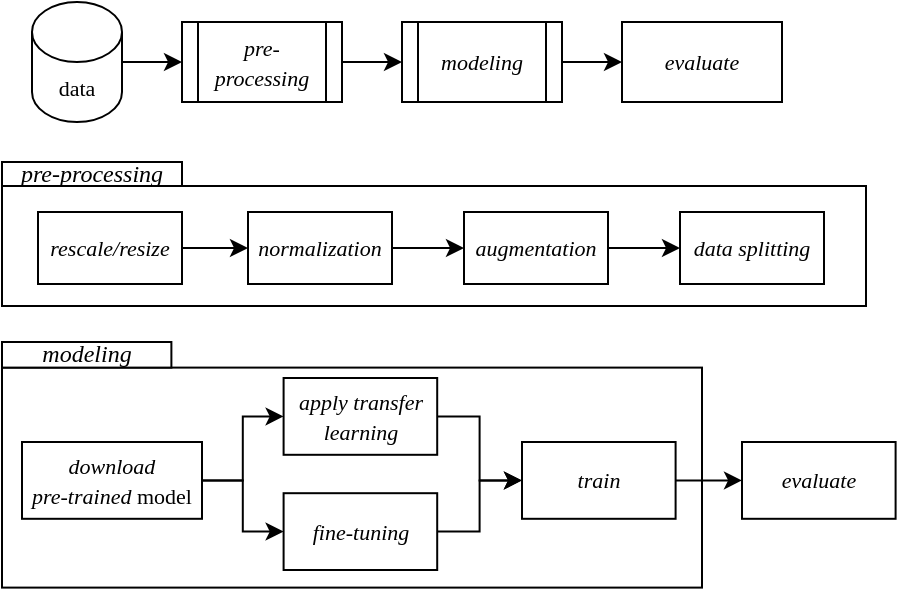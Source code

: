 <mxfile version="21.3.8" type="github">
  <diagram name="Page-1" id="NlF8WP0hre4RFLIRDRxA">
    <mxGraphModel dx="541" dy="1129" grid="1" gridSize="10" guides="1" tooltips="1" connect="1" arrows="1" fold="1" page="1" pageScale="1" pageWidth="850" pageHeight="1100" math="0" shadow="0">
      <root>
        <mxCell id="0" />
        <mxCell id="1" parent="0" />
        <mxCell id="evn2XHRo-gEDotEbOlT9-27" style="edgeStyle=orthogonalEdgeStyle;rounded=0;orthogonalLoop=1;jettySize=auto;html=1;entryX=0;entryY=0.5;entryDx=0;entryDy=0;" parent="1" source="evn2XHRo-gEDotEbOlT9-1" target="evn2XHRo-gEDotEbOlT9-2" edge="1">
          <mxGeometry relative="1" as="geometry" />
        </mxCell>
        <mxCell id="evn2XHRo-gEDotEbOlT9-1" value="&lt;font style=&quot;font-size: 11px;&quot; face=&quot;Times New Roman&quot;&gt;data&lt;/font&gt;" style="shape=cylinder3;whiteSpace=wrap;html=1;boundedLbl=1;backgroundOutline=1;size=15;" parent="1" vertex="1">
          <mxGeometry x="25" y="230" width="45" height="60" as="geometry" />
        </mxCell>
        <mxCell id="evn2XHRo-gEDotEbOlT9-28" style="edgeStyle=orthogonalEdgeStyle;rounded=0;orthogonalLoop=1;jettySize=auto;html=1;entryX=0;entryY=0.5;entryDx=0;entryDy=0;" parent="1" source="evn2XHRo-gEDotEbOlT9-2" target="vb6BDJxURzVaK_Un-Pn5-1" edge="1">
          <mxGeometry relative="1" as="geometry">
            <mxPoint x="280" y="250" as="targetPoint" />
          </mxGeometry>
        </mxCell>
        <mxCell id="evn2XHRo-gEDotEbOlT9-2" value="&lt;i&gt;&lt;font style=&quot;font-size: 11px;&quot; face=&quot;Times New Roman&quot;&gt;pre-processing&lt;/font&gt;&lt;/i&gt;" style="shape=process;whiteSpace=wrap;html=1;backgroundOutline=1;" parent="1" vertex="1">
          <mxGeometry x="100" y="240" width="80" height="40" as="geometry" />
        </mxCell>
        <mxCell id="evn2XHRo-gEDotEbOlT9-5" value="&lt;i&gt;&lt;font style=&quot;font-size: 11px;&quot; face=&quot;Times New Roman&quot;&gt;evaluate&lt;/font&gt;&lt;/i&gt;" style="rounded=0;whiteSpace=wrap;html=1;" parent="1" vertex="1">
          <mxGeometry x="320" y="240" width="80" height="40" as="geometry" />
        </mxCell>
        <mxCell id="MpTN_c-1IKIbRrfRc6SA-2" value="" style="group" parent="1" vertex="1" connectable="0">
          <mxGeometry x="10" y="310" width="432" height="150" as="geometry" />
        </mxCell>
        <mxCell id="MpTN_c-1IKIbRrfRc6SA-1" value="" style="rounded=0;whiteSpace=wrap;html=1;" parent="MpTN_c-1IKIbRrfRc6SA-2" vertex="1">
          <mxGeometry y="12" width="432" height="60" as="geometry" />
        </mxCell>
        <mxCell id="evn2XHRo-gEDotEbOlT9-21" value="&lt;i&gt;&lt;font style=&quot;font-size: 11px;&quot; face=&quot;Times New Roman&quot;&gt;rescale/resize&lt;/font&gt;&lt;/i&gt;" style="rounded=0;whiteSpace=wrap;html=1;" parent="MpTN_c-1IKIbRrfRc6SA-2" vertex="1">
          <mxGeometry x="18" y="25.0" width="72" height="36.0" as="geometry" />
        </mxCell>
        <mxCell id="evn2XHRo-gEDotEbOlT9-22" value="&lt;i&gt;&lt;font style=&quot;font-size: 11px;&quot; face=&quot;Times New Roman&quot;&gt;normalization&lt;/font&gt;&lt;/i&gt;" style="rounded=0;whiteSpace=wrap;html=1;" parent="MpTN_c-1IKIbRrfRc6SA-2" vertex="1">
          <mxGeometry x="123" y="25.0" width="72" height="36.0" as="geometry" />
        </mxCell>
        <mxCell id="evn2XHRo-gEDotEbOlT9-25" style="edgeStyle=orthogonalEdgeStyle;rounded=0;orthogonalLoop=1;jettySize=auto;html=1;" parent="MpTN_c-1IKIbRrfRc6SA-2" source="evn2XHRo-gEDotEbOlT9-21" target="evn2XHRo-gEDotEbOlT9-22" edge="1">
          <mxGeometry relative="1" as="geometry" />
        </mxCell>
        <mxCell id="vb6BDJxURzVaK_Un-Pn5-28" style="edgeStyle=orthogonalEdgeStyle;rounded=0;orthogonalLoop=1;jettySize=auto;html=1;" parent="MpTN_c-1IKIbRrfRc6SA-2" source="evn2XHRo-gEDotEbOlT9-23" target="vb6BDJxURzVaK_Un-Pn5-27" edge="1">
          <mxGeometry relative="1" as="geometry" />
        </mxCell>
        <mxCell id="evn2XHRo-gEDotEbOlT9-23" value="&lt;i&gt;&lt;font style=&quot;font-size: 11px;&quot; face=&quot;Times New Roman&quot;&gt;augmentation&lt;br&gt;&lt;/font&gt;&lt;/i&gt;" style="rounded=0;whiteSpace=wrap;html=1;" parent="MpTN_c-1IKIbRrfRc6SA-2" vertex="1">
          <mxGeometry x="231" y="25.0" width="72" height="36.0" as="geometry" />
        </mxCell>
        <mxCell id="evn2XHRo-gEDotEbOlT9-26" style="edgeStyle=orthogonalEdgeStyle;rounded=0;orthogonalLoop=1;jettySize=auto;html=1;" parent="MpTN_c-1IKIbRrfRc6SA-2" source="evn2XHRo-gEDotEbOlT9-22" target="evn2XHRo-gEDotEbOlT9-23" edge="1">
          <mxGeometry relative="1" as="geometry" />
        </mxCell>
        <mxCell id="evn2XHRo-gEDotEbOlT9-24" value="&lt;font face=&quot;Times New Roman&quot;&gt;&lt;i&gt;pre-processing&lt;/i&gt;&lt;/font&gt;" style="rounded=0;whiteSpace=wrap;html=1;" parent="MpTN_c-1IKIbRrfRc6SA-2" vertex="1">
          <mxGeometry width="90" height="12" as="geometry" />
        </mxCell>
        <mxCell id="vb6BDJxURzVaK_Un-Pn5-27" value="&lt;font style=&quot;font-size: 11px;&quot; face=&quot;Times New Roman&quot;&gt;&lt;i&gt;data splitting&lt;/i&gt;&lt;/font&gt;" style="rounded=0;whiteSpace=wrap;html=1;" parent="MpTN_c-1IKIbRrfRc6SA-2" vertex="1">
          <mxGeometry x="339" y="25.0" width="72" height="36.0" as="geometry" />
        </mxCell>
        <mxCell id="vb6BDJxURzVaK_Un-Pn5-2" value="" style="edgeStyle=orthogonalEdgeStyle;rounded=0;orthogonalLoop=1;jettySize=auto;html=1;exitX=1;exitY=0.5;exitDx=0;exitDy=0;" parent="1" source="vb6BDJxURzVaK_Un-Pn5-1" target="evn2XHRo-gEDotEbOlT9-5" edge="1">
          <mxGeometry relative="1" as="geometry" />
        </mxCell>
        <mxCell id="vb6BDJxURzVaK_Un-Pn5-1" value="&lt;font style=&quot;font-size: 11px;&quot; face=&quot;Times New Roman&quot;&gt;&lt;i&gt;modeling&lt;/i&gt;&lt;/font&gt;" style="shape=process;whiteSpace=wrap;html=1;backgroundOutline=1;" parent="1" vertex="1">
          <mxGeometry x="210" y="240" width="80" height="40" as="geometry" />
        </mxCell>
        <mxCell id="vb6BDJxURzVaK_Un-Pn5-17" style="edgeStyle=orthogonalEdgeStyle;rounded=0;orthogonalLoop=1;jettySize=auto;html=1;" parent="1" edge="1">
          <mxGeometry relative="1" as="geometry">
            <mxPoint x="154.688" y="586.4" as="targetPoint" />
          </mxGeometry>
        </mxCell>
        <mxCell id="vb6BDJxURzVaK_Un-Pn5-19" style="edgeStyle=orthogonalEdgeStyle;rounded=0;orthogonalLoop=1;jettySize=auto;html=1;" parent="1" edge="1">
          <mxGeometry relative="1" as="geometry">
            <mxPoint x="281.731" y="586.4" as="targetPoint" />
          </mxGeometry>
        </mxCell>
        <mxCell id="DdDWji65b_mSvEh0JpxM-1" value="" style="group" vertex="1" connectable="0" parent="1">
          <mxGeometry x="10" y="400" width="446.8" height="122.8" as="geometry" />
        </mxCell>
        <mxCell id="vb6BDJxURzVaK_Un-Pn5-14" value="" style="rounded=0;whiteSpace=wrap;html=1;" parent="DdDWji65b_mSvEh0JpxM-1" vertex="1">
          <mxGeometry y="12.8" width="350" height="110" as="geometry" />
        </mxCell>
        <mxCell id="vb6BDJxURzVaK_Un-Pn5-20" value="&lt;font face=&quot;Times New Roman&quot;&gt;&lt;i&gt;modeling&lt;/i&gt;&lt;/font&gt;" style="rounded=0;whiteSpace=wrap;html=1;" parent="DdDWji65b_mSvEh0JpxM-1" vertex="1">
          <mxGeometry width="84.695" height="12.8" as="geometry" />
        </mxCell>
        <mxCell id="vb6BDJxURzVaK_Un-Pn5-5" value="&lt;font style=&quot;font-size: 11px;&quot; face=&quot;Times New Roman&quot;&gt;&lt;i&gt;download&lt;/i&gt;&lt;br&gt;&lt;i&gt;pre-trained&lt;/i&gt;&amp;nbsp;model&lt;/font&gt;" style="rounded=0;whiteSpace=wrap;html=1;" parent="DdDWji65b_mSvEh0JpxM-1" vertex="1">
          <mxGeometry x="10" y="50" width="90" height="38.4" as="geometry" />
        </mxCell>
        <mxCell id="vb6BDJxURzVaK_Un-Pn5-6" value="&lt;font style=&quot;font-size: 11px;&quot; face=&quot;Times New Roman&quot;&gt;&lt;i&gt;apply transfer learning&lt;/i&gt;&lt;/font&gt;" style="rounded=0;whiteSpace=wrap;html=1;" parent="DdDWji65b_mSvEh0JpxM-1" vertex="1">
          <mxGeometry x="140.8" y="18" width="76.8" height="38.4" as="geometry" />
        </mxCell>
        <mxCell id="vb6BDJxURzVaK_Un-Pn5-8" value="&lt;font style=&quot;font-size: 11px;&quot; face=&quot;Times New Roman&quot;&gt;&lt;i&gt;train&lt;/i&gt;&lt;/font&gt;" style="rounded=0;whiteSpace=wrap;html=1;" parent="DdDWji65b_mSvEh0JpxM-1" vertex="1">
          <mxGeometry x="260.0" y="50" width="76.8" height="38.4" as="geometry" />
        </mxCell>
        <mxCell id="vb6BDJxURzVaK_Un-Pn5-7" style="edgeStyle=orthogonalEdgeStyle;rounded=0;orthogonalLoop=1;jettySize=auto;html=1;" parent="DdDWji65b_mSvEh0JpxM-1" source="vb6BDJxURzVaK_Un-Pn5-5" target="vb6BDJxURzVaK_Un-Pn5-6" edge="1">
          <mxGeometry relative="1" as="geometry" />
        </mxCell>
        <mxCell id="vb6BDJxURzVaK_Un-Pn5-9" style="edgeStyle=orthogonalEdgeStyle;rounded=0;orthogonalLoop=1;jettySize=auto;html=1;" parent="DdDWji65b_mSvEh0JpxM-1" source="vb6BDJxURzVaK_Un-Pn5-6" target="vb6BDJxURzVaK_Un-Pn5-8" edge="1">
          <mxGeometry relative="1" as="geometry" />
        </mxCell>
        <mxCell id="vb6BDJxURzVaK_Un-Pn5-21" value="&lt;font style=&quot;font-size: 11px;&quot; face=&quot;Times New Roman&quot;&gt;&lt;i&gt;evaluate&lt;/i&gt;&lt;/font&gt;" style="rounded=0;whiteSpace=wrap;html=1;" parent="DdDWji65b_mSvEh0JpxM-1" vertex="1">
          <mxGeometry x="370.0" y="50" width="76.8" height="38.4" as="geometry" />
        </mxCell>
        <mxCell id="vb6BDJxURzVaK_Un-Pn5-22" style="edgeStyle=orthogonalEdgeStyle;rounded=0;orthogonalLoop=1;jettySize=auto;html=1;entryX=0;entryY=0.5;entryDx=0;entryDy=0;" parent="DdDWji65b_mSvEh0JpxM-1" source="vb6BDJxURzVaK_Un-Pn5-8" target="vb6BDJxURzVaK_Un-Pn5-21" edge="1">
          <mxGeometry relative="1" as="geometry" />
        </mxCell>
        <mxCell id="vb6BDJxURzVaK_Un-Pn5-25" style="edgeStyle=orthogonalEdgeStyle;rounded=0;orthogonalLoop=1;jettySize=auto;html=1;entryX=0;entryY=0.5;entryDx=0;entryDy=0;" parent="DdDWji65b_mSvEh0JpxM-1" source="vb6BDJxURzVaK_Un-Pn5-23" target="vb6BDJxURzVaK_Un-Pn5-8" edge="1">
          <mxGeometry relative="1" as="geometry" />
        </mxCell>
        <mxCell id="vb6BDJxURzVaK_Un-Pn5-23" value="&lt;font style=&quot;font-size: 11px;&quot; face=&quot;Times New Roman&quot;&gt;&lt;i&gt;fine-tuning&lt;/i&gt;&lt;/font&gt;" style="rounded=0;whiteSpace=wrap;html=1;" parent="DdDWji65b_mSvEh0JpxM-1" vertex="1">
          <mxGeometry x="140.8" y="75.6" width="76.8" height="38.4" as="geometry" />
        </mxCell>
        <mxCell id="vb6BDJxURzVaK_Un-Pn5-26" style="edgeStyle=orthogonalEdgeStyle;rounded=0;orthogonalLoop=1;jettySize=auto;html=1;entryX=0;entryY=0.5;entryDx=0;entryDy=0;" parent="DdDWji65b_mSvEh0JpxM-1" source="vb6BDJxURzVaK_Un-Pn5-5" target="vb6BDJxURzVaK_Un-Pn5-23" edge="1">
          <mxGeometry relative="1" as="geometry" />
        </mxCell>
      </root>
    </mxGraphModel>
  </diagram>
</mxfile>
